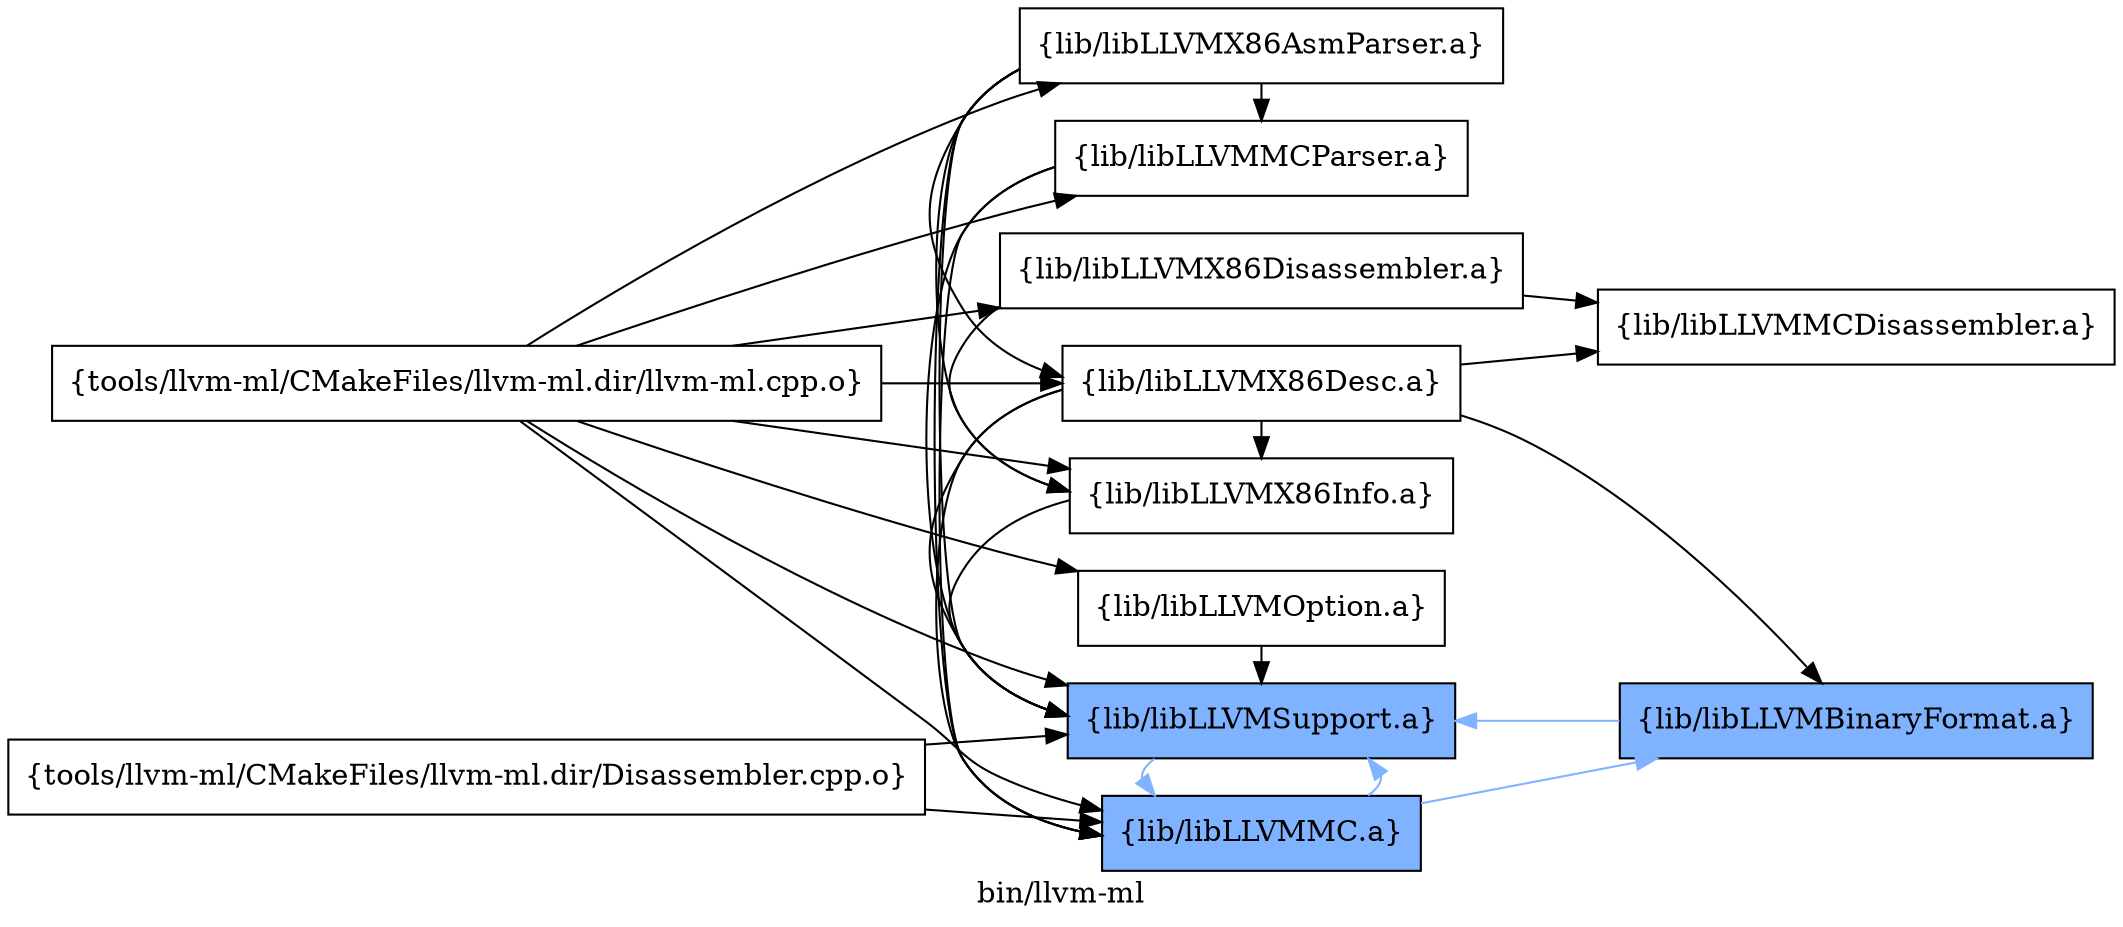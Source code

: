 digraph "bin/llvm-ml" {
	label="bin/llvm-ml";
	rankdir=LR;
	{ rank=same; Node0x55c22908dce8;  }
	{ rank=same; Node0x55c229090218; Node0x55c22908fd68; Node0x55c229091758; Node0x55c22908f778; Node0x55c22908f278; Node0x55c229091258; Node0x55c229090df8; Node0x55c2290908f8;  }

	Node0x55c22908dce8 [shape=record,shape=box,group=0,label="{tools/llvm-ml/CMakeFiles/llvm-ml.dir/llvm-ml.cpp.o}"];
	Node0x55c22908dce8 -> Node0x55c229090218;
	Node0x55c22908dce8 -> Node0x55c22908fd68;
	Node0x55c22908dce8 -> Node0x55c229091758;
	Node0x55c22908dce8 -> Node0x55c22908f778;
	Node0x55c22908dce8 -> Node0x55c22908f278;
	Node0x55c22908dce8 -> Node0x55c229091258;
	Node0x55c22908dce8 -> Node0x55c229090df8;
	Node0x55c22908dce8 -> Node0x55c2290908f8;
	Node0x55c229090218 [shape=record,shape=box,group=0,label="{lib/libLLVMX86AsmParser.a}"];
	Node0x55c229090218 -> Node0x55c22908fd68;
	Node0x55c229090218 -> Node0x55c229091758;
	Node0x55c229090218 -> Node0x55c22908f278;
	Node0x55c229090218 -> Node0x55c229091258;
	Node0x55c229090218 -> Node0x55c2290908f8;
	Node0x55c22908fd68 [shape=record,shape=box,group=0,label="{lib/libLLVMX86Desc.a}"];
	Node0x55c22908fd68 -> Node0x55c229091758;
	Node0x55c22908fd68 -> Node0x55c2290908f8;
	Node0x55c22908fd68 -> Node0x55c22908f278;
	Node0x55c22908fd68 -> Node0x55c229092c98;
	Node0x55c22908fd68 -> Node0x55c2290922e8;
	Node0x55c229091758 [shape=record,shape=box,group=1,style=filled,fillcolor="0.600000 0.5 1",label="{lib/libLLVMMC.a}"];
	Node0x55c229091758 -> Node0x55c2290908f8[color="0.600000 0.5 1"];
	Node0x55c229091758 -> Node0x55c2290922e8[color="0.600000 0.5 1"];
	Node0x55c22908f778 [shape=record,shape=box,group=0,label="{lib/libLLVMX86Disassembler.a}"];
	Node0x55c22908f778 -> Node0x55c22908f278;
	Node0x55c22908f778 -> Node0x55c229092c98;
	Node0x55c22908f278 [shape=record,shape=box,group=0,label="{lib/libLLVMX86Info.a}"];
	Node0x55c22908f278 -> Node0x55c2290908f8;
	Node0x55c229091258 [shape=record,shape=box,group=0,label="{lib/libLLVMMCParser.a}"];
	Node0x55c229091258 -> Node0x55c2290908f8;
	Node0x55c229091258 -> Node0x55c229091758;
	Node0x55c229090df8 [shape=record,shape=box,group=0,label="{lib/libLLVMOption.a}"];
	Node0x55c229090df8 -> Node0x55c2290908f8;
	Node0x55c2290908f8 [shape=record,shape=box,group=1,style=filled,fillcolor="0.600000 0.5 1",label="{lib/libLLVMSupport.a}"];
	Node0x55c2290908f8 -> Node0x55c229091758[color="0.600000 0.5 1"];
	Node0x55c22908eb48 [shape=record,shape=box,group=0,label="{tools/llvm-ml/CMakeFiles/llvm-ml.dir/Disassembler.cpp.o}"];
	Node0x55c22908eb48 -> Node0x55c229091758;
	Node0x55c22908eb48 -> Node0x55c2290908f8;
	Node0x55c229092c98 [shape=record,shape=box,group=0,label="{lib/libLLVMMCDisassembler.a}"];
	Node0x55c2290922e8 [shape=record,shape=box,group=1,style=filled,fillcolor="0.600000 0.5 1",label="{lib/libLLVMBinaryFormat.a}"];
	Node0x55c2290922e8 -> Node0x55c2290908f8[color="0.600000 0.5 1"];
}
